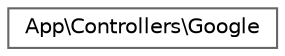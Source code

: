 digraph "Graphical Class Hierarchy"
{
 // LATEX_PDF_SIZE
  bgcolor="transparent";
  edge [fontname=Helvetica,fontsize=10,labelfontname=Helvetica,labelfontsize=10];
  node [fontname=Helvetica,fontsize=10,shape=box,height=0.2,width=0.4];
  rankdir="LR";
  Node0 [id="Node000000",label="App\\Controllers\\Google",height=0.2,width=0.4,color="grey40", fillcolor="white", style="filled",URL="$classApp_1_1Controllers_1_1Google.html",tooltip=" "];
}
